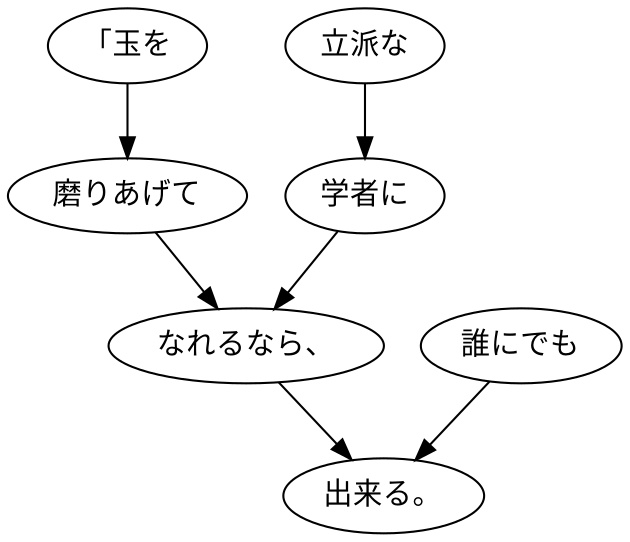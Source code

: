digraph graph5967 {
	node0 [label="「玉を"];
	node1 [label="磨りあげて"];
	node2 [label="立派な"];
	node3 [label="学者に"];
	node4 [label="なれるなら、"];
	node5 [label="誰にでも"];
	node6 [label="出来る。"];
	node0 -> node1;
	node1 -> node4;
	node2 -> node3;
	node3 -> node4;
	node4 -> node6;
	node5 -> node6;
}
